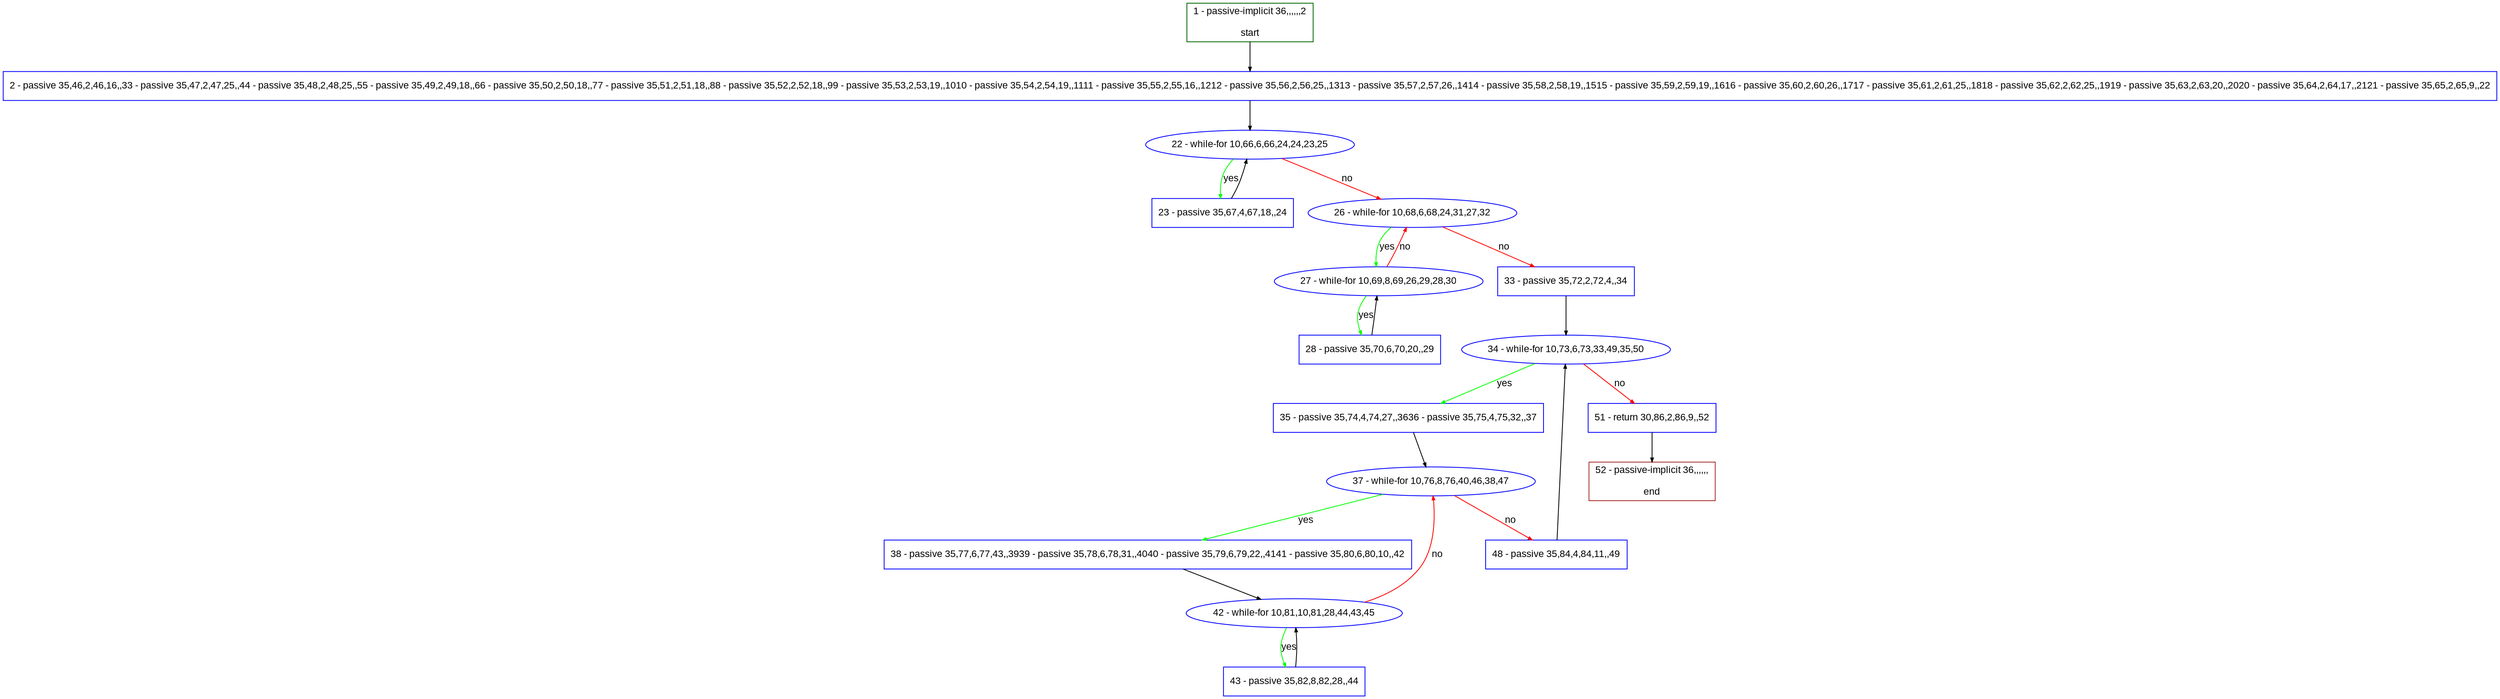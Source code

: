 digraph "" {
  graph [pack="true", label="", fontsize="12", packmode="clust", fontname="Arial", fillcolor="#FFFFCC", bgcolor="white", style="rounded,filled", compound="true"];
  node [node_initialized="no", label="", color="grey", fontsize="12", fillcolor="white", fontname="Arial", style="filled", shape="rectangle", compound="true", fixedsize="false"];
  edge [fontcolor="black", arrowhead="normal", arrowtail="none", arrowsize="0.5", ltail="", label="", color="black", fontsize="12", lhead="", fontname="Arial", dir="forward", compound="true"];
  __N1 [label="2 - passive 35,46,2,46,16,,33 - passive 35,47,2,47,25,,44 - passive 35,48,2,48,25,,55 - passive 35,49,2,49,18,,66 - passive 35,50,2,50,18,,77 - passive 35,51,2,51,18,,88 - passive 35,52,2,52,18,,99 - passive 35,53,2,53,19,,1010 - passive 35,54,2,54,19,,1111 - passive 35,55,2,55,16,,1212 - passive 35,56,2,56,25,,1313 - passive 35,57,2,57,26,,1414 - passive 35,58,2,58,19,,1515 - passive 35,59,2,59,19,,1616 - passive 35,60,2,60,26,,1717 - passive 35,61,2,61,25,,1818 - passive 35,62,2,62,25,,1919 - passive 35,63,2,63,20,,2020 - passive 35,64,2,64,17,,2121 - passive 35,65,2,65,9,,22", color="#0000ff", fillcolor="#ffffff", style="filled", shape="box"];
  __N2 [label="1 - passive-implicit 36,,,,,,2\n\nstart", color="#006400", fillcolor="#ffffff", style="filled", shape="box"];
  __N3 [label="22 - while-for 10,66,6,66,24,24,23,25", color="#0000ff", fillcolor="#ffffff", style="filled", shape="oval"];
  __N4 [label="23 - passive 35,67,4,67,18,,24", color="#0000ff", fillcolor="#ffffff", style="filled", shape="box"];
  __N5 [label="26 - while-for 10,68,6,68,24,31,27,32", color="#0000ff", fillcolor="#ffffff", style="filled", shape="oval"];
  __N6 [label="27 - while-for 10,69,8,69,26,29,28,30", color="#0000ff", fillcolor="#ffffff", style="filled", shape="oval"];
  __N7 [label="33 - passive 35,72,2,72,4,,34", color="#0000ff", fillcolor="#ffffff", style="filled", shape="box"];
  __N8 [label="28 - passive 35,70,6,70,20,,29", color="#0000ff", fillcolor="#ffffff", style="filled", shape="box"];
  __N9 [label="34 - while-for 10,73,6,73,33,49,35,50", color="#0000ff", fillcolor="#ffffff", style="filled", shape="oval"];
  __N10 [label="35 - passive 35,74,4,74,27,,3636 - passive 35,75,4,75,32,,37", color="#0000ff", fillcolor="#ffffff", style="filled", shape="box"];
  __N11 [label="51 - return 30,86,2,86,9,,52", color="#0000ff", fillcolor="#ffffff", style="filled", shape="box"];
  __N12 [label="37 - while-for 10,76,8,76,40,46,38,47", color="#0000ff", fillcolor="#ffffff", style="filled", shape="oval"];
  __N13 [label="38 - passive 35,77,6,77,43,,3939 - passive 35,78,6,78,31,,4040 - passive 35,79,6,79,22,,4141 - passive 35,80,6,80,10,,42", color="#0000ff", fillcolor="#ffffff", style="filled", shape="box"];
  __N14 [label="48 - passive 35,84,4,84,11,,49", color="#0000ff", fillcolor="#ffffff", style="filled", shape="box"];
  __N15 [label="42 - while-for 10,81,10,81,28,44,43,45", color="#0000ff", fillcolor="#ffffff", style="filled", shape="oval"];
  __N16 [label="43 - passive 35,82,8,82,28,,44", color="#0000ff", fillcolor="#ffffff", style="filled", shape="box"];
  __N17 [label="52 - passive-implicit 36,,,,,,\n\nend", color="#a52a2a", fillcolor="#ffffff", style="filled", shape="box"];
  __N2 -> __N1 [arrowhead="normal", arrowtail="none", color="#000000", label="", dir="forward"];
  __N1 -> __N3 [arrowhead="normal", arrowtail="none", color="#000000", label="", dir="forward"];
  __N3 -> __N4 [arrowhead="normal", arrowtail="none", color="#00ff00", label="yes", dir="forward"];
  __N4 -> __N3 [arrowhead="normal", arrowtail="none", color="#000000", label="", dir="forward"];
  __N3 -> __N5 [arrowhead="normal", arrowtail="none", color="#ff0000", label="no", dir="forward"];
  __N5 -> __N6 [arrowhead="normal", arrowtail="none", color="#00ff00", label="yes", dir="forward"];
  __N6 -> __N5 [arrowhead="normal", arrowtail="none", color="#ff0000", label="no", dir="forward"];
  __N5 -> __N7 [arrowhead="normal", arrowtail="none", color="#ff0000", label="no", dir="forward"];
  __N6 -> __N8 [arrowhead="normal", arrowtail="none", color="#00ff00", label="yes", dir="forward"];
  __N8 -> __N6 [arrowhead="normal", arrowtail="none", color="#000000", label="", dir="forward"];
  __N7 -> __N9 [arrowhead="normal", arrowtail="none", color="#000000", label="", dir="forward"];
  __N9 -> __N10 [arrowhead="normal", arrowtail="none", color="#00ff00", label="yes", dir="forward"];
  __N9 -> __N11 [arrowhead="normal", arrowtail="none", color="#ff0000", label="no", dir="forward"];
  __N10 -> __N12 [arrowhead="normal", arrowtail="none", color="#000000", label="", dir="forward"];
  __N12 -> __N13 [arrowhead="normal", arrowtail="none", color="#00ff00", label="yes", dir="forward"];
  __N12 -> __N14 [arrowhead="normal", arrowtail="none", color="#ff0000", label="no", dir="forward"];
  __N13 -> __N15 [arrowhead="normal", arrowtail="none", color="#000000", label="", dir="forward"];
  __N15 -> __N12 [arrowhead="normal", arrowtail="none", color="#ff0000", label="no", dir="forward"];
  __N15 -> __N16 [arrowhead="normal", arrowtail="none", color="#00ff00", label="yes", dir="forward"];
  __N16 -> __N15 [arrowhead="normal", arrowtail="none", color="#000000", label="", dir="forward"];
  __N14 -> __N9 [arrowhead="normal", arrowtail="none", color="#000000", label="", dir="forward"];
  __N11 -> __N17 [arrowhead="normal", arrowtail="none", color="#000000", label="", dir="forward"];
}
